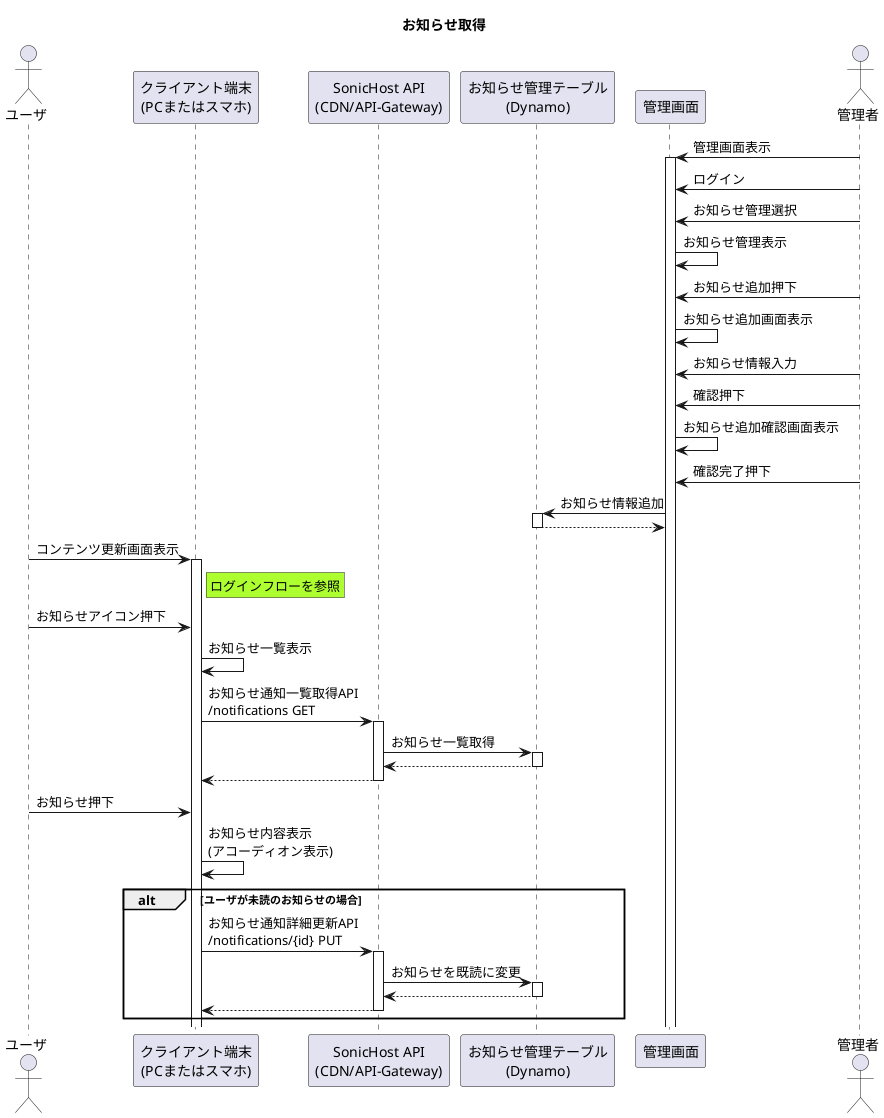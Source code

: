@startuml  お知らせ取得
title お知らせ取得

' アクター定義
actor "ユーザ" as user
participant "クライアント端末\n(PCまたはスマホ)" as device
participant "SonicHost API\n(CDN/API-Gateway)" as api

participant "お知らせ管理テーブル\n(Dynamo)" as dynamo
participant "管理画面" as adminApp
actor "管理者" as adminUser


adminUser -> adminApp ++ : 管理画面表示
adminUser -> adminApp : ログイン
adminUser -> adminApp : お知らせ管理選択
adminApp -> adminApp : お知らせ管理表示
adminUser -> adminApp : お知らせ追加押下
adminApp -> adminApp : お知らせ追加画面表示
adminUser -> adminApp : お知らせ情報入力
adminUser -> adminApp : 確認押下
adminApp -> adminApp : お知らせ追加確認画面表示
adminUser -> adminApp : 確認完了押下
adminApp -> dynamo ++ : お知らせ情報追加
adminApp <-- dynamo --


user -> device ++: コンテンツ更新画面表示
rnote right of device #GreenYellow
    ログインフローを参照
end note
user -> device : お知らせアイコン押下
device -> device : お知らせ一覧表示
device -> api ++ : お知らせ通知一覧取得API \n/notifications GET
api -> dynamo ++ : お知らせ一覧取得
api <-- dynamo --
device <-- api --
user -> device : お知らせ押下
device -> device : お知らせ内容表示\n(アコーディオン表示)
alt ユーザが未読のお知らせの場合
    device -> api ++ : お知らせ通知詳細更新API \n/notifications/{id} PUT
    api -> dynamo ++ : お知らせを既読に変更
    api <-- dynamo --
    device <-- api --
end
